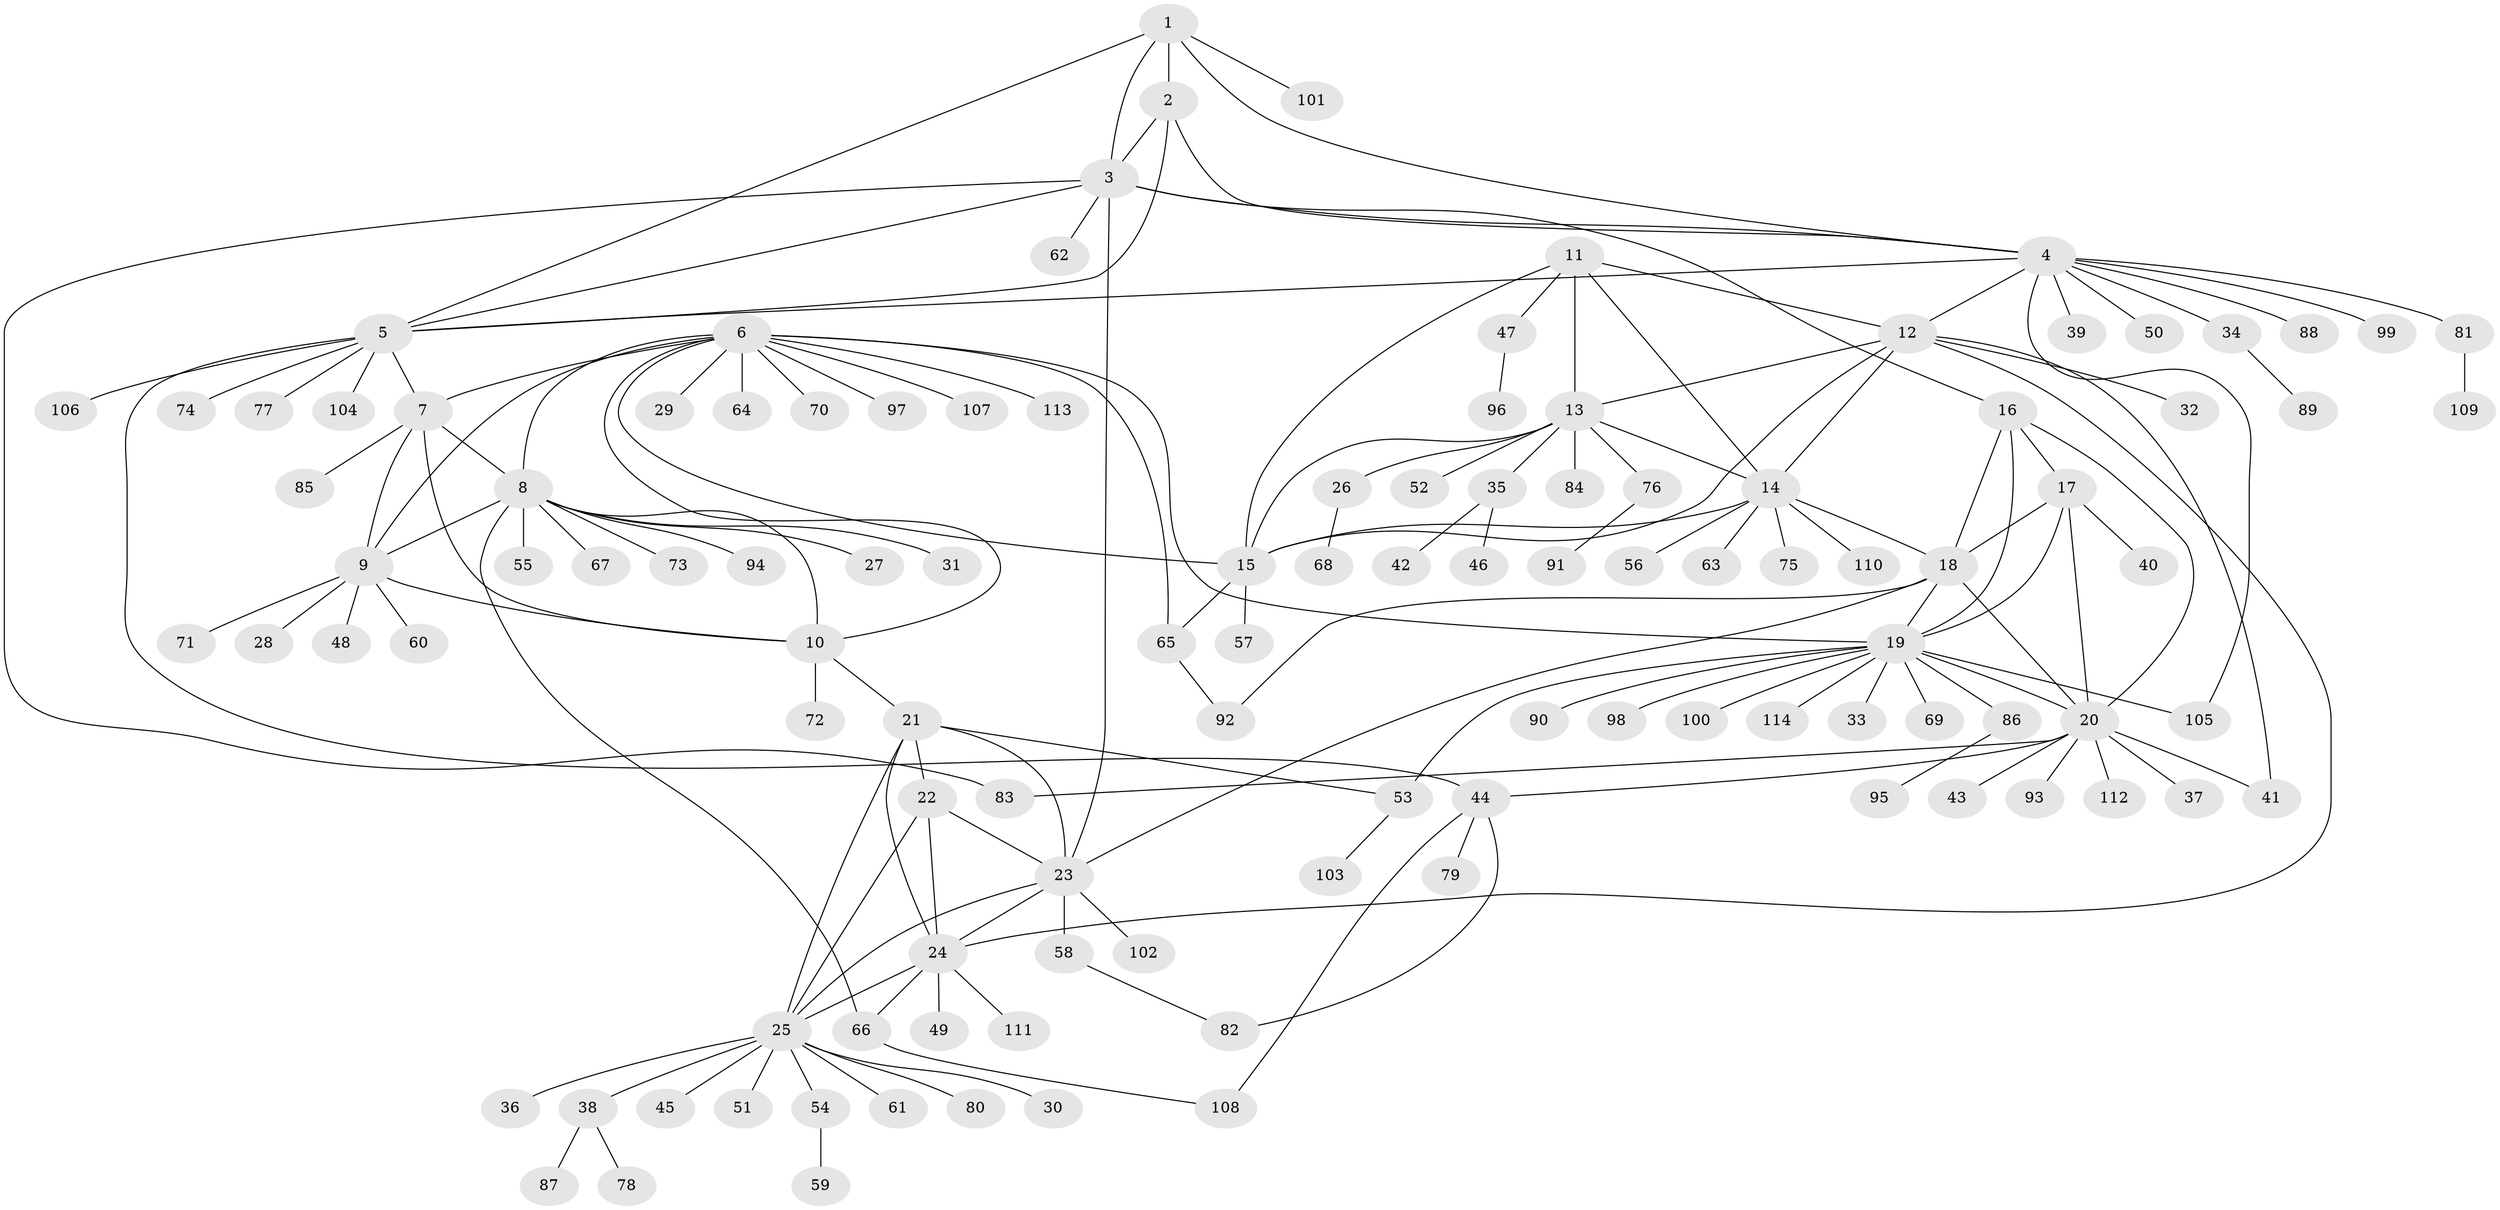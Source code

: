 // Generated by graph-tools (version 1.1) at 2025/16/03/09/25 04:16:10]
// undirected, 114 vertices, 159 edges
graph export_dot {
graph [start="1"]
  node [color=gray90,style=filled];
  1;
  2;
  3;
  4;
  5;
  6;
  7;
  8;
  9;
  10;
  11;
  12;
  13;
  14;
  15;
  16;
  17;
  18;
  19;
  20;
  21;
  22;
  23;
  24;
  25;
  26;
  27;
  28;
  29;
  30;
  31;
  32;
  33;
  34;
  35;
  36;
  37;
  38;
  39;
  40;
  41;
  42;
  43;
  44;
  45;
  46;
  47;
  48;
  49;
  50;
  51;
  52;
  53;
  54;
  55;
  56;
  57;
  58;
  59;
  60;
  61;
  62;
  63;
  64;
  65;
  66;
  67;
  68;
  69;
  70;
  71;
  72;
  73;
  74;
  75;
  76;
  77;
  78;
  79;
  80;
  81;
  82;
  83;
  84;
  85;
  86;
  87;
  88;
  89;
  90;
  91;
  92;
  93;
  94;
  95;
  96;
  97;
  98;
  99;
  100;
  101;
  102;
  103;
  104;
  105;
  106;
  107;
  108;
  109;
  110;
  111;
  112;
  113;
  114;
  1 -- 2;
  1 -- 3;
  1 -- 4;
  1 -- 5;
  1 -- 101;
  2 -- 3;
  2 -- 4;
  2 -- 5;
  3 -- 4;
  3 -- 5;
  3 -- 16;
  3 -- 23;
  3 -- 62;
  3 -- 83;
  4 -- 5;
  4 -- 12;
  4 -- 34;
  4 -- 39;
  4 -- 50;
  4 -- 81;
  4 -- 88;
  4 -- 99;
  4 -- 105;
  5 -- 7;
  5 -- 44;
  5 -- 74;
  5 -- 77;
  5 -- 104;
  5 -- 106;
  6 -- 7;
  6 -- 8;
  6 -- 9;
  6 -- 10;
  6 -- 15;
  6 -- 19;
  6 -- 29;
  6 -- 64;
  6 -- 65;
  6 -- 70;
  6 -- 97;
  6 -- 107;
  6 -- 113;
  7 -- 8;
  7 -- 9;
  7 -- 10;
  7 -- 85;
  8 -- 9;
  8 -- 10;
  8 -- 27;
  8 -- 31;
  8 -- 55;
  8 -- 66;
  8 -- 67;
  8 -- 73;
  8 -- 94;
  9 -- 10;
  9 -- 28;
  9 -- 48;
  9 -- 60;
  9 -- 71;
  10 -- 21;
  10 -- 72;
  11 -- 12;
  11 -- 13;
  11 -- 14;
  11 -- 15;
  11 -- 47;
  12 -- 13;
  12 -- 14;
  12 -- 15;
  12 -- 24;
  12 -- 32;
  12 -- 41;
  13 -- 14;
  13 -- 15;
  13 -- 26;
  13 -- 35;
  13 -- 52;
  13 -- 76;
  13 -- 84;
  14 -- 15;
  14 -- 18;
  14 -- 56;
  14 -- 63;
  14 -- 75;
  14 -- 110;
  15 -- 57;
  15 -- 65;
  16 -- 17;
  16 -- 18;
  16 -- 19;
  16 -- 20;
  17 -- 18;
  17 -- 19;
  17 -- 20;
  17 -- 40;
  18 -- 19;
  18 -- 20;
  18 -- 23;
  18 -- 92;
  19 -- 20;
  19 -- 33;
  19 -- 53;
  19 -- 69;
  19 -- 86;
  19 -- 90;
  19 -- 98;
  19 -- 100;
  19 -- 105;
  19 -- 114;
  20 -- 37;
  20 -- 41;
  20 -- 43;
  20 -- 44;
  20 -- 83;
  20 -- 93;
  20 -- 112;
  21 -- 22;
  21 -- 23;
  21 -- 24;
  21 -- 25;
  21 -- 53;
  22 -- 23;
  22 -- 24;
  22 -- 25;
  23 -- 24;
  23 -- 25;
  23 -- 58;
  23 -- 102;
  24 -- 25;
  24 -- 49;
  24 -- 66;
  24 -- 111;
  25 -- 30;
  25 -- 36;
  25 -- 38;
  25 -- 45;
  25 -- 51;
  25 -- 54;
  25 -- 61;
  25 -- 80;
  26 -- 68;
  34 -- 89;
  35 -- 42;
  35 -- 46;
  38 -- 78;
  38 -- 87;
  44 -- 79;
  44 -- 82;
  44 -- 108;
  47 -- 96;
  53 -- 103;
  54 -- 59;
  58 -- 82;
  65 -- 92;
  66 -- 108;
  76 -- 91;
  81 -- 109;
  86 -- 95;
}
